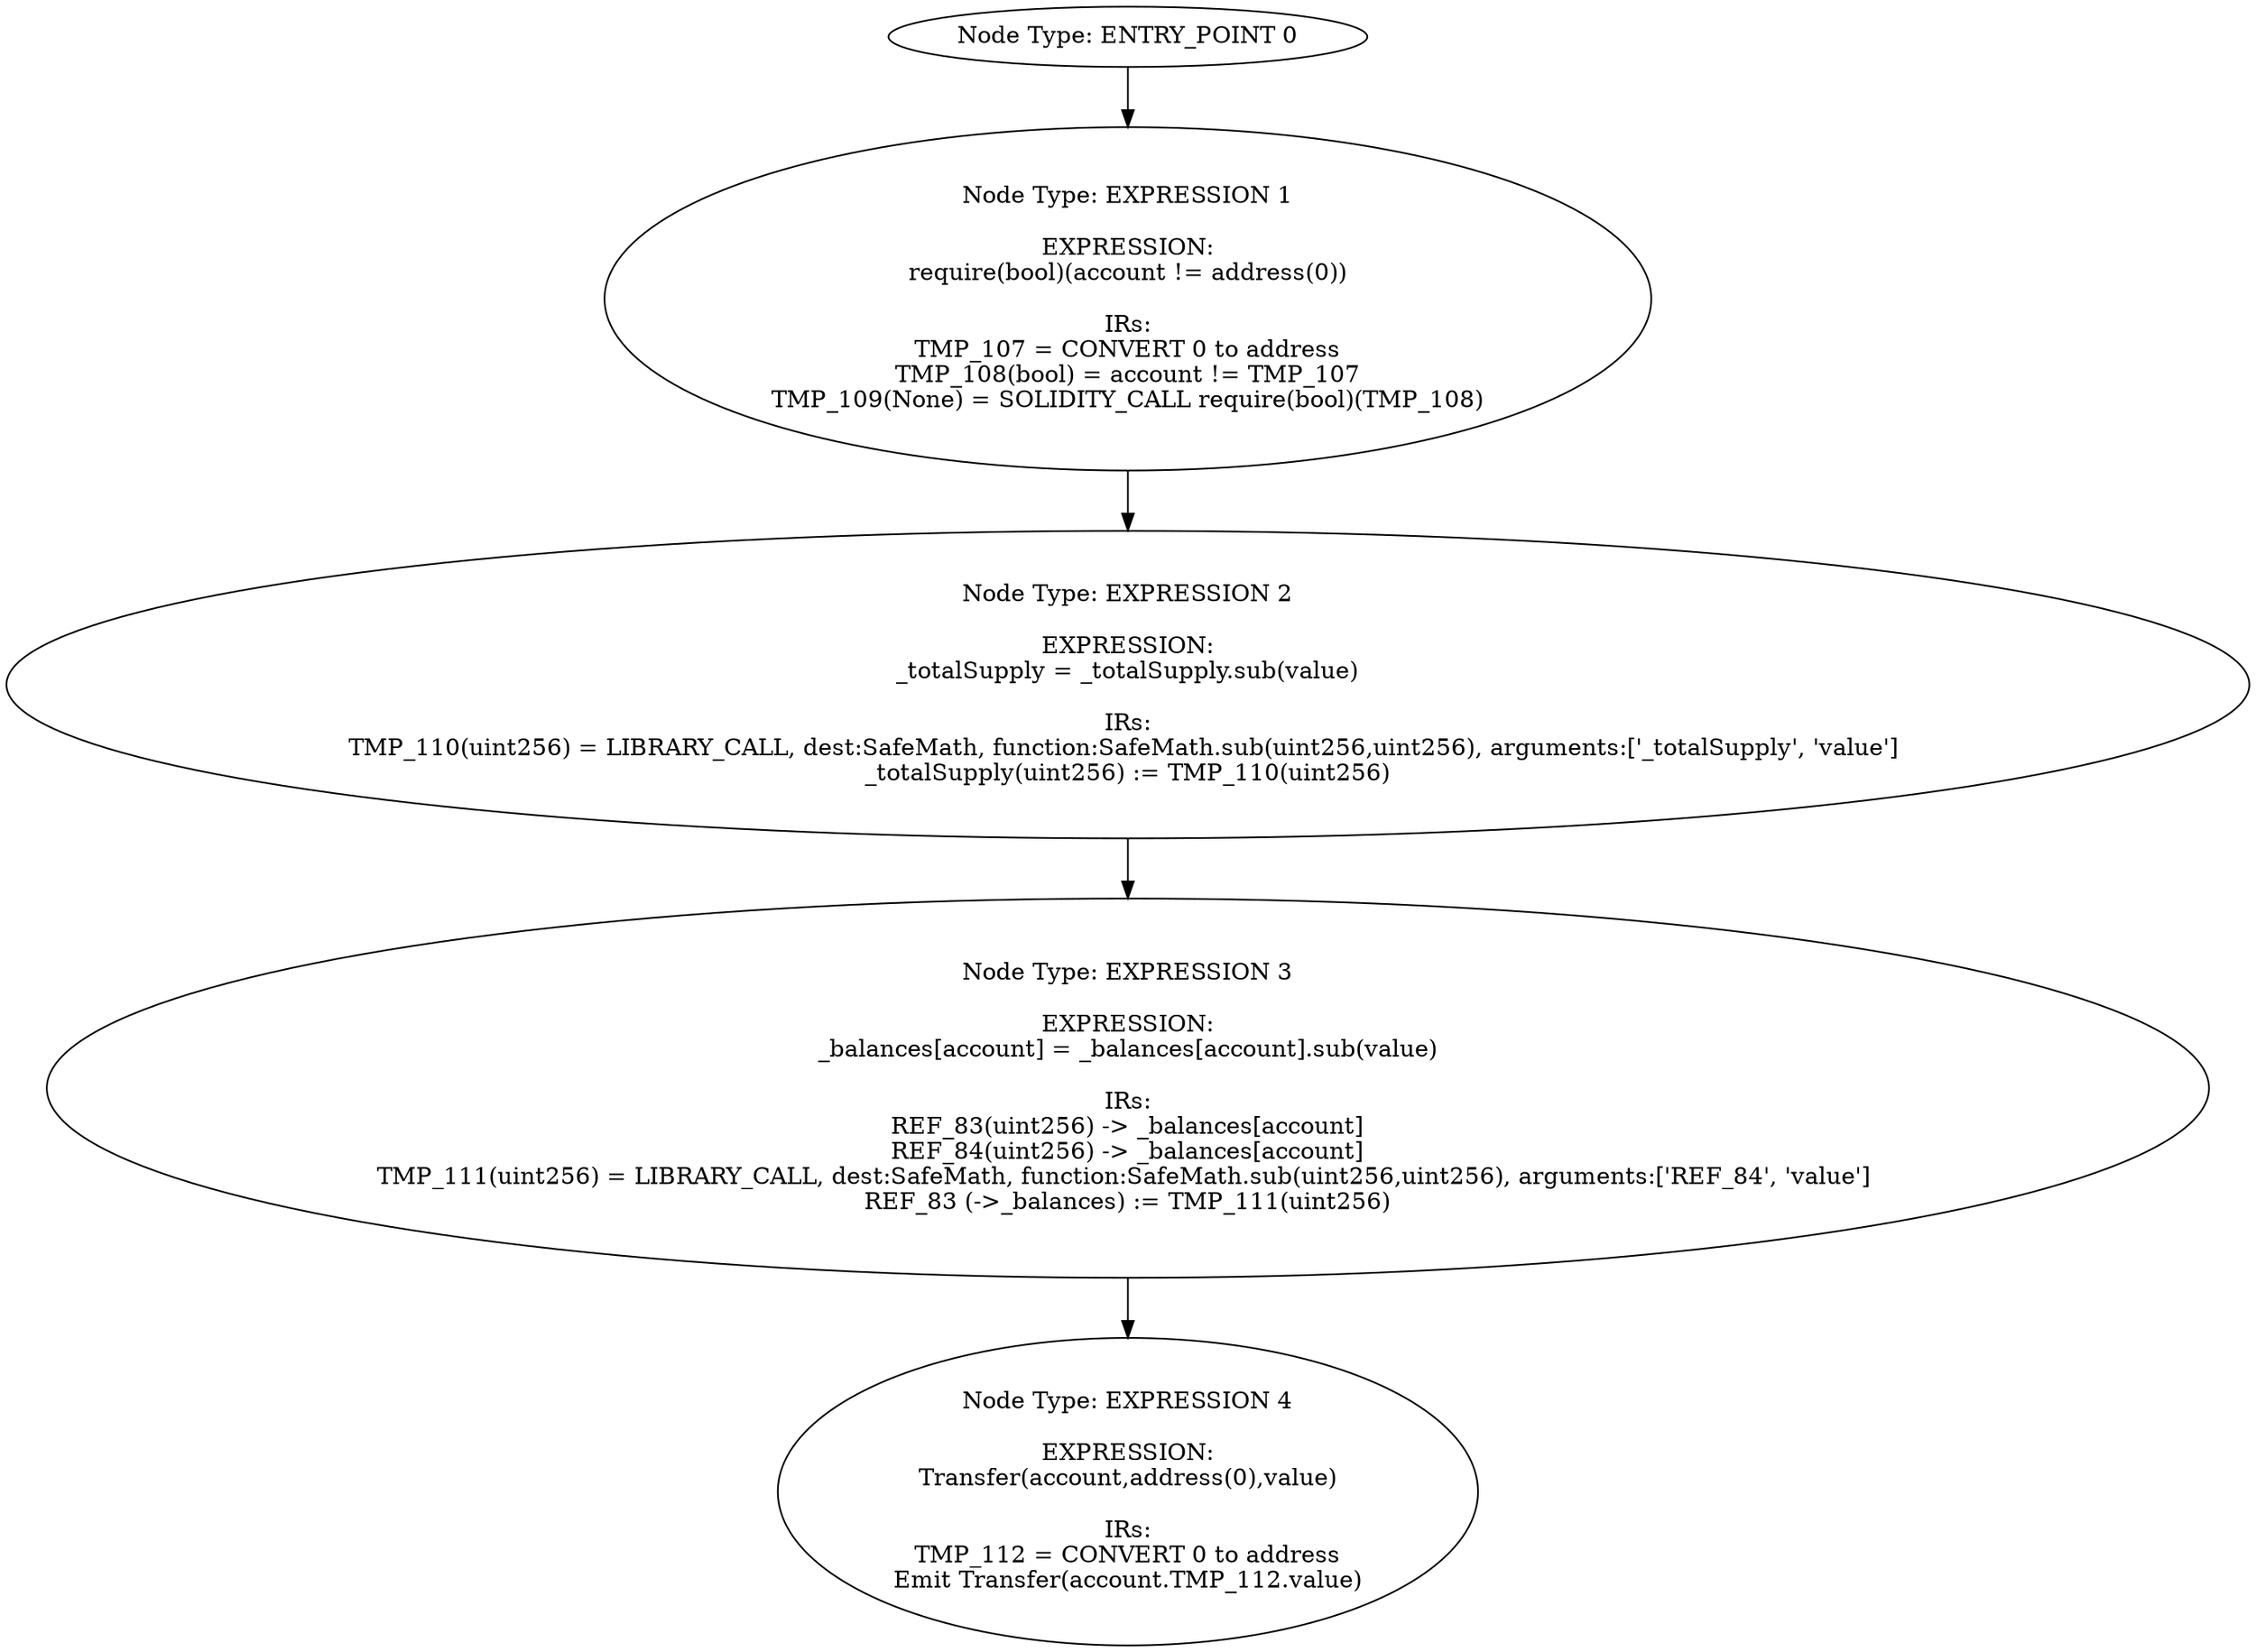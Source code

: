 digraph{
0[label="Node Type: ENTRY_POINT 0
"];
0->1;
1[label="Node Type: EXPRESSION 1

EXPRESSION:
require(bool)(account != address(0))

IRs:
TMP_107 = CONVERT 0 to address
TMP_108(bool) = account != TMP_107
TMP_109(None) = SOLIDITY_CALL require(bool)(TMP_108)"];
1->2;
2[label="Node Type: EXPRESSION 2

EXPRESSION:
_totalSupply = _totalSupply.sub(value)

IRs:
TMP_110(uint256) = LIBRARY_CALL, dest:SafeMath, function:SafeMath.sub(uint256,uint256), arguments:['_totalSupply', 'value'] 
_totalSupply(uint256) := TMP_110(uint256)"];
2->3;
3[label="Node Type: EXPRESSION 3

EXPRESSION:
_balances[account] = _balances[account].sub(value)

IRs:
REF_83(uint256) -> _balances[account]
REF_84(uint256) -> _balances[account]
TMP_111(uint256) = LIBRARY_CALL, dest:SafeMath, function:SafeMath.sub(uint256,uint256), arguments:['REF_84', 'value'] 
REF_83 (->_balances) := TMP_111(uint256)"];
3->4;
4[label="Node Type: EXPRESSION 4

EXPRESSION:
Transfer(account,address(0),value)

IRs:
TMP_112 = CONVERT 0 to address
Emit Transfer(account.TMP_112.value)"];
}
